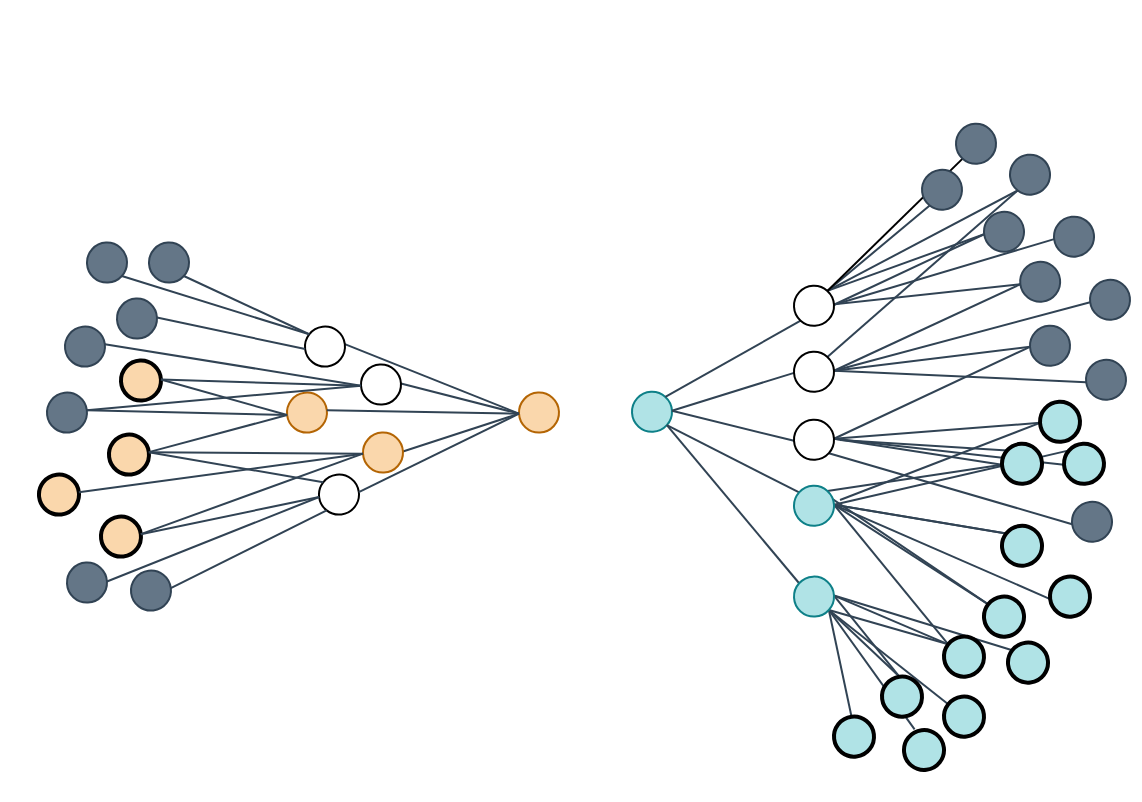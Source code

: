 <mxfile version="13.2.4" type="device"><diagram id="62S0e5glwULPYUZKFEZX" name="Page-1"><mxGraphModel dx="1422" dy="770" grid="1" gridSize="10" guides="1" tooltips="1" connect="1" arrows="1" fold="1" page="1" pageScale="1" pageWidth="827" pageHeight="1169" math="0" shadow="0"><root><mxCell id="0"/><mxCell id="1" parent="0"/><mxCell id="OaKnhqzBwiKhM-M37cn4-85" style="edgeStyle=none;rounded=0;orthogonalLoop=1;jettySize=auto;html=1;exitX=0.5;exitY=1;exitDx=0;exitDy=0;entryX=1;entryY=0;entryDx=0;entryDy=0;endArrow=none;endFill=0;fillColor=#647687;strokeColor=#314354;" parent="1" source="OaKnhqzBwiKhM-M37cn4-16" target="OaKnhqzBwiKhM-M37cn4-53" edge="1"><mxGeometry relative="1" as="geometry"><mxPoint x="552.157" y="357.012" as="sourcePoint"/></mxGeometry></mxCell><mxCell id="OaKnhqzBwiKhM-M37cn4-86" style="edgeStyle=none;rounded=0;orthogonalLoop=1;jettySize=auto;html=1;exitX=1;exitY=1;exitDx=0;exitDy=0;entryX=0.5;entryY=0;entryDx=0;entryDy=0;endArrow=none;endFill=0;fillColor=#647687;strokeColor=#314354;" parent="1" source="OaKnhqzBwiKhM-M37cn4-17" target="OaKnhqzBwiKhM-M37cn4-63" edge="1"><mxGeometry relative="1" as="geometry"><mxPoint x="552.157" y="357.012" as="sourcePoint"/></mxGeometry></mxCell><mxCell id="OaKnhqzBwiKhM-M37cn4-87" style="edgeStyle=none;rounded=0;orthogonalLoop=1;jettySize=auto;html=1;exitX=0.5;exitY=1;exitDx=0;exitDy=0;entryX=1;entryY=0;entryDx=0;entryDy=0;endArrow=none;endFill=0;fillColor=#647687;strokeColor=#314354;" parent="1" source="OaKnhqzBwiKhM-M37cn4-16" target="OaKnhqzBwiKhM-M37cn4-64" edge="1"><mxGeometry relative="1" as="geometry"><mxPoint x="552.157" y="357.012" as="sourcePoint"/></mxGeometry></mxCell><mxCell id="OaKnhqzBwiKhM-M37cn4-88" style="edgeStyle=none;rounded=0;orthogonalLoop=1;jettySize=auto;html=1;exitX=0;exitY=1;exitDx=0;exitDy=0;entryX=1;entryY=0;entryDx=0;entryDy=0;endArrow=none;endFill=0;fillColor=#647687;strokeColor=#314354;" parent="1" source="OaKnhqzBwiKhM-M37cn4-16" target="OaKnhqzBwiKhM-M37cn4-61" edge="1"><mxGeometry relative="1" as="geometry"><mxPoint x="552.157" y="357.012" as="sourcePoint"/><Array as="points"><mxPoint x="529" y="353"/></Array></mxGeometry></mxCell><mxCell id="OaKnhqzBwiKhM-M37cn4-93" style="edgeStyle=none;rounded=0;orthogonalLoop=1;jettySize=auto;html=1;exitX=0.5;exitY=1;exitDx=0;exitDy=0;entryX=0.5;entryY=0;entryDx=0;entryDy=0;endArrow=none;endFill=0;fillColor=#647687;strokeColor=#314354;" parent="1" source="OaKnhqzBwiKhM-M37cn4-15" target="OaKnhqzBwiKhM-M37cn4-57" edge="1"><mxGeometry relative="1" as="geometry"><mxPoint x="571.925" y="404.674" as="sourcePoint"/></mxGeometry></mxCell><mxCell id="OaKnhqzBwiKhM-M37cn4-94" style="edgeStyle=none;rounded=0;orthogonalLoop=1;jettySize=auto;html=1;entryX=0.5;entryY=0;entryDx=0;entryDy=0;endArrow=none;endFill=0;fillColor=#647687;strokeColor=#314354;" parent="1" target="OaKnhqzBwiKhM-M37cn4-56" edge="1"><mxGeometry relative="1" as="geometry"><mxPoint x="540" y="450" as="sourcePoint"/></mxGeometry></mxCell><mxCell id="OaKnhqzBwiKhM-M37cn4-95" style="edgeStyle=none;rounded=0;orthogonalLoop=1;jettySize=auto;html=1;exitX=0.5;exitY=1;exitDx=0;exitDy=0;entryX=1;entryY=0;entryDx=0;entryDy=0;endArrow=none;endFill=0;fillColor=#647687;strokeColor=#314354;" parent="1" source="OaKnhqzBwiKhM-M37cn4-14" target="OaKnhqzBwiKhM-M37cn4-59" edge="1"><mxGeometry relative="1" as="geometry"><mxPoint x="571.925" y="404.674" as="sourcePoint"/></mxGeometry></mxCell><mxCell id="OaKnhqzBwiKhM-M37cn4-96" style="edgeStyle=none;rounded=0;orthogonalLoop=1;jettySize=auto;html=1;entryX=1;entryY=0;entryDx=0;entryDy=0;endArrow=none;endFill=0;fillColor=#647687;strokeColor=#314354;" parent="1" target="OaKnhqzBwiKhM-M37cn4-62" edge="1"><mxGeometry relative="1" as="geometry"><mxPoint x="540" y="420" as="sourcePoint"/></mxGeometry></mxCell><mxCell id="OaKnhqzBwiKhM-M37cn4-5" value="" style="ellipse;whiteSpace=wrap;html=1;aspect=fixed;rotation=-93;fillColor=#b0e3e6;strokeColor=#0e8088;" parent="1" vertex="1"><mxGeometry x="436" y="395.892" width="20" height="20" as="geometry"/></mxCell><mxCell id="OaKnhqzBwiKhM-M37cn4-6" value="" style="endArrow=none;html=1;exitX=1;exitY=0;exitDx=0;exitDy=0;entryX=0;entryY=1;entryDx=0;entryDy=0;fillColor=#647687;strokeColor=#314354;strokeWidth=1;" parent="1" source="OaKnhqzBwiKhM-M37cn4-14" target="OaKnhqzBwiKhM-M37cn4-5" edge="1"><mxGeometry width="50" height="50" relative="1" as="geometry"><mxPoint x="399" y="342.892" as="sourcePoint"/><mxPoint x="329" y="351.892" as="targetPoint"/></mxGeometry></mxCell><mxCell id="OaKnhqzBwiKhM-M37cn4-7" value="" style="endArrow=none;html=1;exitX=0.5;exitY=0;exitDx=0;exitDy=0;entryX=0.5;entryY=1;entryDx=0;entryDy=0;fillColor=#647687;strokeColor=#314354;strokeWidth=1;" parent="1" source="OaKnhqzBwiKhM-M37cn4-15" target="OaKnhqzBwiKhM-M37cn4-5" edge="1"><mxGeometry width="50" height="50" relative="1" as="geometry"><mxPoint x="399" y="342.892" as="sourcePoint"/><mxPoint x="329" y="351.892" as="targetPoint"/></mxGeometry></mxCell><mxCell id="OaKnhqzBwiKhM-M37cn4-11" value="" style="endArrow=none;html=1;exitX=0.5;exitY=0;exitDx=0;exitDy=0;entryX=0.5;entryY=1;entryDx=0;entryDy=0;fillColor=#647687;strokeColor=#314354;strokeWidth=1;" parent="1" source="OaKnhqzBwiKhM-M37cn4-17" target="OaKnhqzBwiKhM-M37cn4-5" edge="1"><mxGeometry width="50" height="50" relative="1" as="geometry"><mxPoint x="399" y="342.892" as="sourcePoint"/><mxPoint x="329" y="351.892" as="targetPoint"/></mxGeometry></mxCell><mxCell id="OaKnhqzBwiKhM-M37cn4-12" value="" style="endArrow=none;html=1;exitX=0;exitY=0;exitDx=0;exitDy=0;entryX=1;entryY=1;entryDx=0;entryDy=0;fillColor=#647687;strokeColor=#314354;strokeWidth=1;" parent="1" source="OaKnhqzBwiKhM-M37cn4-16" target="OaKnhqzBwiKhM-M37cn4-5" edge="1"><mxGeometry width="50" height="50" relative="1" as="geometry"><mxPoint x="399" y="342.892" as="sourcePoint"/><mxPoint x="329" y="351.892" as="targetPoint"/></mxGeometry></mxCell><mxCell id="OaKnhqzBwiKhM-M37cn4-100" style="edgeStyle=none;rounded=0;orthogonalLoop=1;jettySize=auto;html=1;exitX=1;exitY=1;exitDx=0;exitDy=0;entryX=0.5;entryY=0;entryDx=0;entryDy=0;endArrow=none;endFill=0;fillColor=#647687;strokeColor=#314354;" parent="1" source="OaKnhqzBwiKhM-M37cn4-14" target="OaKnhqzBwiKhM-M37cn4-62" edge="1"><mxGeometry relative="1" as="geometry"><mxPoint x="560.88" y="445.049" as="sourcePoint"/></mxGeometry></mxCell><mxCell id="OaKnhqzBwiKhM-M37cn4-101" style="edgeStyle=none;rounded=0;orthogonalLoop=1;jettySize=auto;html=1;exitX=0;exitY=1;exitDx=0;exitDy=0;entryX=1;entryY=0;entryDx=0;entryDy=0;endArrow=none;endFill=0;fillColor=#647687;strokeColor=#314354;" parent="1" source="OaKnhqzBwiKhM-M37cn4-15" target="OaKnhqzBwiKhM-M37cn4-66" edge="1"><mxGeometry relative="1" as="geometry"><mxPoint x="560.88" y="445.049" as="sourcePoint"/></mxGeometry></mxCell><mxCell id="OaKnhqzBwiKhM-M37cn4-102" style="edgeStyle=none;rounded=0;orthogonalLoop=1;jettySize=auto;html=1;exitX=0.5;exitY=1;exitDx=0;exitDy=0;entryX=1;entryY=0.5;entryDx=0;entryDy=0;endArrow=none;endFill=0;fillColor=#647687;strokeColor=#314354;" parent="1" source="OaKnhqzBwiKhM-M37cn4-14" target="OaKnhqzBwiKhM-M37cn4-65" edge="1"><mxGeometry relative="1" as="geometry"><mxPoint x="560.88" y="445.049" as="sourcePoint"/></mxGeometry></mxCell><mxCell id="OaKnhqzBwiKhM-M37cn4-103" style="edgeStyle=none;rounded=0;orthogonalLoop=1;jettySize=auto;html=1;exitX=1;exitY=0.5;exitDx=0;exitDy=0;entryX=1;entryY=0.5;entryDx=0;entryDy=0;endArrow=none;endFill=0;fillColor=#647687;strokeColor=#314354;" parent="1" source="OaKnhqzBwiKhM-M37cn4-14" target="OaKnhqzBwiKhM-M37cn4-68" edge="1"><mxGeometry relative="1" as="geometry"><mxPoint x="560.88" y="445.049" as="sourcePoint"/></mxGeometry></mxCell><mxCell id="OaKnhqzBwiKhM-M37cn4-104" style="edgeStyle=none;rounded=0;orthogonalLoop=1;jettySize=auto;html=1;exitX=0.5;exitY=1;exitDx=0;exitDy=0;entryX=1;entryY=0.5;entryDx=0;entryDy=0;endArrow=none;endFill=0;fillColor=#647687;strokeColor=#314354;" parent="1" source="OaKnhqzBwiKhM-M37cn4-14" target="OaKnhqzBwiKhM-M37cn4-65" edge="1"><mxGeometry relative="1" as="geometry"/></mxCell><mxCell id="OaKnhqzBwiKhM-M37cn4-105" style="edgeStyle=none;rounded=0;orthogonalLoop=1;jettySize=auto;html=1;exitX=0.5;exitY=1;exitDx=0;exitDy=0;entryX=1;entryY=0;entryDx=0;entryDy=0;endArrow=none;endFill=0;fillColor=#647687;strokeColor=#314354;" parent="1" source="OaKnhqzBwiKhM-M37cn4-14" target="OaKnhqzBwiKhM-M37cn4-67" edge="1"><mxGeometry relative="1" as="geometry"/></mxCell><mxCell id="OaKnhqzBwiKhM-M37cn4-106" style="edgeStyle=none;rounded=0;orthogonalLoop=1;jettySize=auto;html=1;exitX=0.5;exitY=1;exitDx=0;exitDy=0;entryX=1;entryY=0.5;entryDx=0;entryDy=0;endArrow=none;endFill=0;fillColor=#647687;strokeColor=#314354;" parent="1" source="OaKnhqzBwiKhM-M37cn4-14" target="OaKnhqzBwiKhM-M37cn4-68" edge="1"><mxGeometry relative="1" as="geometry"/></mxCell><mxCell id="OaKnhqzBwiKhM-M37cn4-107" style="edgeStyle=none;rounded=0;orthogonalLoop=1;jettySize=auto;html=1;exitX=0.5;exitY=1;exitDx=0;exitDy=0;entryX=1;entryY=0.5;entryDx=0;entryDy=0;endArrow=none;endFill=0;fillColor=#647687;strokeColor=#314354;" parent="1" source="OaKnhqzBwiKhM-M37cn4-14" target="OaKnhqzBwiKhM-M37cn4-70" edge="1"><mxGeometry relative="1" as="geometry"/></mxCell><mxCell id="OaKnhqzBwiKhM-M37cn4-14" value="" style="ellipse;whiteSpace=wrap;html=1;aspect=fixed;rotation=-93;fillColor=#b0e3e6;strokeColor=#0e8088;" parent="1" vertex="1"><mxGeometry x="517" y="442.892" width="20" height="20" as="geometry"/></mxCell><mxCell id="OaKnhqzBwiKhM-M37cn4-97" style="edgeStyle=none;rounded=0;orthogonalLoop=1;jettySize=auto;html=1;exitX=0.5;exitY=1;exitDx=0;exitDy=0;entryX=0.5;entryY=0;entryDx=0;entryDy=0;endArrow=none;endFill=0;fillColor=#647687;strokeColor=#314354;" parent="1" source="OaKnhqzBwiKhM-M37cn4-15" target="OaKnhqzBwiKhM-M37cn4-62" edge="1"><mxGeometry relative="1" as="geometry"/></mxCell><mxCell id="OaKnhqzBwiKhM-M37cn4-98" style="edgeStyle=none;rounded=0;orthogonalLoop=1;jettySize=auto;html=1;exitX=0.5;exitY=1;exitDx=0;exitDy=0;entryX=0.5;entryY=0;entryDx=0;entryDy=0;endArrow=none;endFill=0;fillColor=#647687;strokeColor=#314354;" parent="1" source="OaKnhqzBwiKhM-M37cn4-15" target="OaKnhqzBwiKhM-M37cn4-56" edge="1"><mxGeometry relative="1" as="geometry"/></mxCell><mxCell id="OaKnhqzBwiKhM-M37cn4-99" style="edgeStyle=none;rounded=0;orthogonalLoop=1;jettySize=auto;html=1;exitX=0.5;exitY=1;exitDx=0;exitDy=0;entryX=0.5;entryY=0;entryDx=0;entryDy=0;endArrow=none;endFill=0;fillColor=#647687;strokeColor=#314354;" parent="1" source="OaKnhqzBwiKhM-M37cn4-15" target="OaKnhqzBwiKhM-M37cn4-59" edge="1"><mxGeometry relative="1" as="geometry"/></mxCell><mxCell id="OaKnhqzBwiKhM-M37cn4-15" value="" style="ellipse;whiteSpace=wrap;html=1;aspect=fixed;rotation=-93;" parent="1" vertex="1"><mxGeometry x="517" y="409.892" width="20" height="20" as="geometry"/></mxCell><mxCell id="OaKnhqzBwiKhM-M37cn4-82" style="edgeStyle=none;rounded=0;orthogonalLoop=1;jettySize=auto;html=1;exitX=1;exitY=1;exitDx=0;exitDy=0;entryX=0.5;entryY=0;entryDx=0;entryDy=0;endArrow=none;endFill=0;fillColor=#647687;strokeColor=#314354;" parent="1" source="OaKnhqzBwiKhM-M37cn4-16" target="OaKnhqzBwiKhM-M37cn4-60" edge="1"><mxGeometry relative="1" as="geometry"/></mxCell><mxCell id="OaKnhqzBwiKhM-M37cn4-83" style="edgeStyle=none;rounded=0;orthogonalLoop=1;jettySize=auto;html=1;exitX=1;exitY=1;exitDx=0;exitDy=0;entryX=0.5;entryY=0;entryDx=0;entryDy=0;endArrow=none;endFill=0;fillColor=#647687;strokeColor=#314354;" parent="1" source="OaKnhqzBwiKhM-M37cn4-16" target="OaKnhqzBwiKhM-M37cn4-63" edge="1"><mxGeometry relative="1" as="geometry"/></mxCell><mxCell id="OaKnhqzBwiKhM-M37cn4-84" style="edgeStyle=none;rounded=0;orthogonalLoop=1;jettySize=auto;html=1;exitX=1;exitY=1;exitDx=0;exitDy=0;entryX=1;entryY=0;entryDx=0;entryDy=0;endArrow=none;endFill=0;fillColor=#647687;strokeColor=#314354;" parent="1" source="OaKnhqzBwiKhM-M37cn4-16" target="OaKnhqzBwiKhM-M37cn4-53" edge="1"><mxGeometry relative="1" as="geometry"/></mxCell><mxCell id="OaKnhqzBwiKhM-M37cn4-116" style="edgeStyle=none;rounded=0;orthogonalLoop=1;jettySize=auto;html=1;exitX=1;exitY=1;exitDx=0;exitDy=0;entryX=0;entryY=0;entryDx=0;entryDy=0;endArrow=none;endFill=0;" parent="1" source="OaKnhqzBwiKhM-M37cn4-16" target="OaKnhqzBwiKhM-M37cn4-58" edge="1"><mxGeometry relative="1" as="geometry"/></mxCell><mxCell id="OaKnhqzBwiKhM-M37cn4-16" value="" style="ellipse;whiteSpace=wrap;html=1;aspect=fixed;rotation=-93;" parent="1" vertex="1"><mxGeometry x="517" y="342.892" width="20" height="20" as="geometry"/></mxCell><mxCell id="OaKnhqzBwiKhM-M37cn4-89" style="edgeStyle=none;rounded=0;orthogonalLoop=1;jettySize=auto;html=1;exitX=0.5;exitY=1;exitDx=0;exitDy=0;entryX=1;entryY=0;entryDx=0;entryDy=0;endArrow=none;endFill=0;fillColor=#647687;strokeColor=#314354;" parent="1" source="OaKnhqzBwiKhM-M37cn4-17" target="OaKnhqzBwiKhM-M37cn4-61" edge="1"><mxGeometry relative="1" as="geometry"/></mxCell><mxCell id="OaKnhqzBwiKhM-M37cn4-90" style="edgeStyle=none;rounded=0;orthogonalLoop=1;jettySize=auto;html=1;exitX=0.5;exitY=1;exitDx=0;exitDy=0;entryX=1;entryY=0;entryDx=0;entryDy=0;endArrow=none;endFill=0;fillColor=#647687;strokeColor=#314354;" parent="1" source="OaKnhqzBwiKhM-M37cn4-17" target="OaKnhqzBwiKhM-M37cn4-54" edge="1"><mxGeometry relative="1" as="geometry"/></mxCell><mxCell id="OaKnhqzBwiKhM-M37cn4-91" style="edgeStyle=none;rounded=0;orthogonalLoop=1;jettySize=auto;html=1;exitX=0.5;exitY=1;exitDx=0;exitDy=0;entryX=0.5;entryY=0;entryDx=0;entryDy=0;endArrow=none;endFill=0;fillColor=#647687;strokeColor=#314354;" parent="1" source="OaKnhqzBwiKhM-M37cn4-17" target="OaKnhqzBwiKhM-M37cn4-57" edge="1"><mxGeometry relative="1" as="geometry"/></mxCell><mxCell id="OaKnhqzBwiKhM-M37cn4-92" style="edgeStyle=none;rounded=0;orthogonalLoop=1;jettySize=auto;html=1;exitX=0.5;exitY=1;exitDx=0;exitDy=0;entryX=1;entryY=0;entryDx=0;entryDy=0;endArrow=none;endFill=0;fillColor=#647687;strokeColor=#314354;" parent="1" source="OaKnhqzBwiKhM-M37cn4-17" target="OaKnhqzBwiKhM-M37cn4-55" edge="1"><mxGeometry relative="1" as="geometry"/></mxCell><mxCell id="OaKnhqzBwiKhM-M37cn4-17" value="" style="ellipse;whiteSpace=wrap;html=1;aspect=fixed;rotation=-93;" parent="1" vertex="1"><mxGeometry x="517" y="375.892" width="20" height="20" as="geometry"/></mxCell><mxCell id="OaKnhqzBwiKhM-M37cn4-108" style="edgeStyle=none;rounded=0;orthogonalLoop=1;jettySize=auto;html=1;exitX=0.5;exitY=1;exitDx=0;exitDy=0;entryX=1;entryY=0.5;entryDx=0;entryDy=0;endArrow=none;endFill=0;fillColor=#647687;strokeColor=#314354;" parent="1" source="OaKnhqzBwiKhM-M37cn4-24" target="OaKnhqzBwiKhM-M37cn4-69" edge="1"><mxGeometry relative="1" as="geometry"><mxPoint x="549.431" y="487.584" as="sourcePoint"/></mxGeometry></mxCell><mxCell id="OaKnhqzBwiKhM-M37cn4-109" style="edgeStyle=none;rounded=0;orthogonalLoop=1;jettySize=auto;html=1;exitX=0.5;exitY=1;exitDx=0;exitDy=0;entryX=1;entryY=0.5;entryDx=0;entryDy=0;endArrow=none;endFill=0;fillColor=#647687;strokeColor=#314354;" parent="1" source="OaKnhqzBwiKhM-M37cn4-24" target="OaKnhqzBwiKhM-M37cn4-70" edge="1"><mxGeometry relative="1" as="geometry"><mxPoint x="549.431" y="487.584" as="sourcePoint"/></mxGeometry></mxCell><mxCell id="OaKnhqzBwiKhM-M37cn4-110" style="edgeStyle=none;rounded=0;orthogonalLoop=1;jettySize=auto;html=1;exitX=0.5;exitY=1;exitDx=0;exitDy=0;entryX=1;entryY=1;entryDx=0;entryDy=0;endArrow=none;endFill=0;fillColor=#647687;strokeColor=#314354;" parent="1" source="OaKnhqzBwiKhM-M37cn4-24" target="OaKnhqzBwiKhM-M37cn4-71" edge="1"><mxGeometry relative="1" as="geometry"><mxPoint x="549.431" y="487.584" as="sourcePoint"/></mxGeometry></mxCell><mxCell id="OaKnhqzBwiKhM-M37cn4-111" style="edgeStyle=none;rounded=0;orthogonalLoop=1;jettySize=auto;html=1;exitX=0;exitY=1;exitDx=0;exitDy=0;entryX=1;entryY=0.5;entryDx=0;entryDy=0;endArrow=none;endFill=0;fillColor=#647687;strokeColor=#314354;" parent="1" source="OaKnhqzBwiKhM-M37cn4-24" target="OaKnhqzBwiKhM-M37cn4-72" edge="1"><mxGeometry relative="1" as="geometry"><mxPoint x="549.431" y="487.584" as="sourcePoint"/></mxGeometry></mxCell><mxCell id="OaKnhqzBwiKhM-M37cn4-23" value="" style="endArrow=none;html=1;exitX=1;exitY=0;exitDx=0;exitDy=0;entryX=0;entryY=1;entryDx=0;entryDy=0;fillColor=#647687;strokeColor=#314354;strokeWidth=1;" parent="1" source="OaKnhqzBwiKhM-M37cn4-24" target="OaKnhqzBwiKhM-M37cn4-5" edge="1"><mxGeometry width="50" height="50" relative="1" as="geometry"><mxPoint x="401" y="488.312" as="sourcePoint"/><mxPoint x="425.431" y="420.004" as="targetPoint"/></mxGeometry></mxCell><mxCell id="OaKnhqzBwiKhM-M37cn4-112" style="edgeStyle=none;rounded=0;orthogonalLoop=1;jettySize=auto;html=1;exitX=0;exitY=1;exitDx=0;exitDy=0;entryX=1;entryY=1;entryDx=0;entryDy=0;endArrow=none;endFill=0;fillColor=#647687;strokeColor=#314354;" parent="1" source="OaKnhqzBwiKhM-M37cn4-24" target="OaKnhqzBwiKhM-M37cn4-71" edge="1"><mxGeometry relative="1" as="geometry"/></mxCell><mxCell id="OaKnhqzBwiKhM-M37cn4-113" style="edgeStyle=none;rounded=0;orthogonalLoop=1;jettySize=auto;html=1;exitX=0;exitY=1;exitDx=0;exitDy=0;entryX=1.002;entryY=0.76;entryDx=0;entryDy=0;entryPerimeter=0;endArrow=none;endFill=0;fillColor=#647687;strokeColor=#314354;" parent="1" source="OaKnhqzBwiKhM-M37cn4-24" target="OaKnhqzBwiKhM-M37cn4-75" edge="1"><mxGeometry relative="1" as="geometry"/></mxCell><mxCell id="OaKnhqzBwiKhM-M37cn4-114" style="edgeStyle=none;rounded=0;orthogonalLoop=1;jettySize=auto;html=1;exitX=0;exitY=1;exitDx=0;exitDy=0;entryX=1;entryY=1;entryDx=0;entryDy=0;endArrow=none;endFill=0;fillColor=#647687;strokeColor=#314354;" parent="1" source="OaKnhqzBwiKhM-M37cn4-24" target="OaKnhqzBwiKhM-M37cn4-76" edge="1"><mxGeometry relative="1" as="geometry"/></mxCell><mxCell id="OaKnhqzBwiKhM-M37cn4-115" style="edgeStyle=none;rounded=0;orthogonalLoop=1;jettySize=auto;html=1;exitX=0;exitY=1;exitDx=0;exitDy=0;entryX=1;entryY=0.5;entryDx=0;entryDy=0;endArrow=none;endFill=0;fillColor=#647687;strokeColor=#314354;" parent="1" source="OaKnhqzBwiKhM-M37cn4-24" target="OaKnhqzBwiKhM-M37cn4-70" edge="1"><mxGeometry relative="1" as="geometry"/></mxCell><mxCell id="OaKnhqzBwiKhM-M37cn4-24" value="" style="ellipse;whiteSpace=wrap;html=1;aspect=fixed;rotation=-93;fillColor=#b0e3e6;strokeColor=#0e8088;" parent="1" vertex="1"><mxGeometry x="517" y="488.312" width="20" height="20" as="geometry"/></mxCell><mxCell id="OaKnhqzBwiKhM-M37cn4-53" value="" style="ellipse;whiteSpace=wrap;html=1;aspect=fixed;fillColor=#647687;rotation=-142;strokeColor=#314354;fontColor=#ffffff;" parent="1" vertex="1"><mxGeometry x="612" y="305.892" width="20" height="20" as="geometry"/></mxCell><mxCell id="OaKnhqzBwiKhM-M37cn4-54" value="" style="ellipse;whiteSpace=wrap;html=1;aspect=fixed;fillColor=#647687;rotation=-142;strokeColor=#314354;fontColor=#ffffff;" parent="1" vertex="1"><mxGeometry x="665" y="339.892" width="20" height="20" as="geometry"/></mxCell><mxCell id="OaKnhqzBwiKhM-M37cn4-55" value="" style="ellipse;whiteSpace=wrap;html=1;aspect=fixed;fillColor=#647687;rotation=-142;strokeColor=#314354;fontColor=#ffffff;" parent="1" vertex="1"><mxGeometry x="663" y="379.892" width="20" height="20" as="geometry"/></mxCell><mxCell id="OaKnhqzBwiKhM-M37cn4-56" value="" style="ellipse;whiteSpace=wrap;html=1;aspect=fixed;rotation=-93;fillColor=#b0e3e6;strokeColor=#000000;strokeWidth=2;" parent="1" vertex="1"><mxGeometry x="640" y="400.892" width="20" height="20" as="geometry"/></mxCell><mxCell id="OaKnhqzBwiKhM-M37cn4-57" value="" style="ellipse;whiteSpace=wrap;html=1;aspect=fixed;rotation=-93;fillColor=#647687;strokeColor=#314354;fontColor=#ffffff;" parent="1" vertex="1"><mxGeometry x="635" y="362.892" width="20" height="20" as="geometry"/></mxCell><mxCell id="OaKnhqzBwiKhM-M37cn4-58" value="" style="ellipse;whiteSpace=wrap;html=1;aspect=fixed;rotation=-93;fillColor=#647687;strokeColor=#314354;fontColor=#ffffff;" parent="1" vertex="1"><mxGeometry x="598" y="261.892" width="20" height="20" as="geometry"/></mxCell><mxCell id="OaKnhqzBwiKhM-M37cn4-59" value="" style="ellipse;whiteSpace=wrap;html=1;aspect=fixed;rotation=-93;fillColor=#b0e3e6;strokeColor=#000000;strokeWidth=2;" parent="1" vertex="1"><mxGeometry x="652" y="421.892" width="20" height="20" as="geometry"/></mxCell><mxCell id="OaKnhqzBwiKhM-M37cn4-60" value="" style="ellipse;whiteSpace=wrap;html=1;aspect=fixed;fillColor=#647687;rotation=-142;strokeColor=#314354;fontColor=#ffffff;" parent="1" vertex="1"><mxGeometry x="581" y="284.892" width="20" height="20" as="geometry"/></mxCell><mxCell id="OaKnhqzBwiKhM-M37cn4-61" value="" style="ellipse;whiteSpace=wrap;html=1;aspect=fixed;fillColor=#647687;rotation=-142;strokeColor=#314354;fontColor=#ffffff;" parent="1" vertex="1"><mxGeometry x="630.08" y="330.892" width="20" height="20" as="geometry"/></mxCell><mxCell id="OaKnhqzBwiKhM-M37cn4-62" value="" style="ellipse;whiteSpace=wrap;html=1;aspect=fixed;rotation=-93;fillColor=#b0e3e6;strokeColor=#000000;strokeWidth=2;" parent="1" vertex="1"><mxGeometry x="621" y="421.892" width="20" height="20" as="geometry"/></mxCell><mxCell id="OaKnhqzBwiKhM-M37cn4-63" value="" style="ellipse;whiteSpace=wrap;html=1;aspect=fixed;fillColor=#647687;rotation=-142;strokeColor=#314354;fontColor=#ffffff;" parent="1" vertex="1"><mxGeometry x="625" y="277.332" width="20" height="20" as="geometry"/></mxCell><mxCell id="OaKnhqzBwiKhM-M37cn4-64" value="" style="ellipse;whiteSpace=wrap;html=1;aspect=fixed;fillColor=#647687;rotation=-142;strokeColor=#314354;fontColor=#ffffff;" parent="1" vertex="1"><mxGeometry x="647" y="308.332" width="20" height="20" as="geometry"/></mxCell><mxCell id="OaKnhqzBwiKhM-M37cn4-65" value="" style="ellipse;whiteSpace=wrap;html=1;aspect=fixed;fillColor=#b0e3e6;rotation=-142;strokeColor=#000000;strokeWidth=2;" parent="1" vertex="1"><mxGeometry x="621" y="462.892" width="20" height="20" as="geometry"/></mxCell><mxCell id="OaKnhqzBwiKhM-M37cn4-66" value="" style="ellipse;whiteSpace=wrap;html=1;aspect=fixed;fillColor=#647687;rotation=-142;strokeColor=#314354;fontColor=#ffffff;" parent="1" vertex="1"><mxGeometry x="656" y="450.892" width="20" height="20" as="geometry"/></mxCell><mxCell id="OaKnhqzBwiKhM-M37cn4-67" value="" style="ellipse;whiteSpace=wrap;html=1;aspect=fixed;fillColor=#b0e3e6;rotation=-142;strokeColor=#000000;strokeWidth=2;" parent="1" vertex="1"><mxGeometry x="645" y="488.312" width="20" height="20" as="geometry"/></mxCell><mxCell id="OaKnhqzBwiKhM-M37cn4-68" value="" style="ellipse;whiteSpace=wrap;html=1;aspect=fixed;fillColor=#b0e3e6;rotation=-142;strokeColor=#000000;strokeWidth=2;" parent="1" vertex="1"><mxGeometry x="612" y="498.312" width="20" height="20" as="geometry"/></mxCell><mxCell id="OaKnhqzBwiKhM-M37cn4-69" value="" style="ellipse;whiteSpace=wrap;html=1;aspect=fixed;fillColor=#b0e3e6;rotation=-142;strokeColor=#000000;strokeWidth=2;" parent="1" vertex="1"><mxGeometry x="624" y="521.312" width="20" height="20" as="geometry"/></mxCell><mxCell id="OaKnhqzBwiKhM-M37cn4-70" value="" style="ellipse;whiteSpace=wrap;html=1;aspect=fixed;fillColor=#b0e3e6;rotation=-142;strokeColor=#000000;strokeWidth=2;" parent="1" vertex="1"><mxGeometry x="592" y="518.312" width="20" height="20" as="geometry"/></mxCell><mxCell id="OaKnhqzBwiKhM-M37cn4-71" value="" style="ellipse;whiteSpace=wrap;html=1;aspect=fixed;fillColor=#b0e3e6;rotation=-142;strokeColor=#000000;strokeWidth=2;" parent="1" vertex="1"><mxGeometry x="561" y="538.312" width="20" height="20" as="geometry"/></mxCell><mxCell id="OaKnhqzBwiKhM-M37cn4-72" value="" style="ellipse;whiteSpace=wrap;html=1;aspect=fixed;fillColor=#b0e3e6;rotation=-142;strokeColor=#000000;strokeWidth=2;" parent="1" vertex="1"><mxGeometry x="592" y="548.312" width="20" height="20" as="geometry"/></mxCell><mxCell id="OaKnhqzBwiKhM-M37cn4-75" value="" style="ellipse;whiteSpace=wrap;html=1;aspect=fixed;fillColor=#b0e3e6;rotation=-142;strokeColor=#000000;strokeWidth=2;" parent="1" vertex="1"><mxGeometry x="572" y="565.002" width="20" height="20" as="geometry"/></mxCell><mxCell id="OaKnhqzBwiKhM-M37cn4-76" value="" style="ellipse;whiteSpace=wrap;html=1;aspect=fixed;fillColor=#b0e3e6;rotation=-142;strokeColor=#000000;strokeWidth=2;" parent="1" vertex="1"><mxGeometry x="537" y="558.312" width="20" height="20" as="geometry"/></mxCell><mxCell id="DbdQKrvygFjP-wFM51Z9-6" value="" style="ellipse;whiteSpace=wrap;html=1;aspect=fixed;rotation=-322;" parent="1" vertex="1"><mxGeometry x="279.49" y="437.296" width="20" height="20" as="geometry"/></mxCell><mxCell id="DbdQKrvygFjP-wFM51Z9-7" value="" style="ellipse;whiteSpace=wrap;html=1;aspect=fixed;rotation=-322;fillColor=#fad7ac;strokeColor=#b46504;" parent="1" vertex="1"><mxGeometry x="263.49" y="396.296" width="20" height="20" as="geometry"/></mxCell><mxCell id="DbdQKrvygFjP-wFM51Z9-11" value="" style="ellipse;whiteSpace=wrap;html=1;aspect=fixed;rotation=-273;fillColor=#fad7ac;strokeColor=#b46504;" parent="1" vertex="1"><mxGeometry x="379.49" y="396.296" width="20" height="20" as="geometry"/></mxCell><mxCell id="DbdQKrvygFjP-wFM51Z9-27" value="" style="endArrow=none;html=1;exitX=0.5;exitY=0;exitDx=0;exitDy=0;entryX=0.5;entryY=1;entryDx=0;entryDy=0;fillColor=#647687;strokeColor=#314354;strokeWidth=1;" parent="1" source="DbdQKrvygFjP-wFM51Z9-2" target="DbdQKrvygFjP-wFM51Z9-11" edge="1"><mxGeometry width="50" height="50" relative="1" as="geometry"><mxPoint x="436.49" y="469.296" as="sourcePoint"/><mxPoint x="506.49" y="460.296" as="targetPoint"/></mxGeometry></mxCell><mxCell id="DbdQKrvygFjP-wFM51Z9-28" value="" style="endArrow=none;html=1;exitX=1;exitY=0;exitDx=0;exitDy=0;entryX=0.5;entryY=1;entryDx=0;entryDy=0;fillColor=#647687;strokeColor=#314354;strokeWidth=1;" parent="1" source="DbdQKrvygFjP-wFM51Z9-8" target="DbdQKrvygFjP-wFM51Z9-11" edge="1"><mxGeometry width="50" height="50" relative="1" as="geometry"><mxPoint x="436.49" y="469.296" as="sourcePoint"/><mxPoint x="506.49" y="460.296" as="targetPoint"/></mxGeometry></mxCell><mxCell id="DbdQKrvygFjP-wFM51Z9-31" value="" style="endArrow=none;html=1;exitX=1;exitY=0;exitDx=0;exitDy=0;entryX=0.5;entryY=1;entryDx=0;entryDy=0;fillColor=#647687;strokeColor=#314354;strokeWidth=1;" parent="1" source="DbdQKrvygFjP-wFM51Z9-6" target="DbdQKrvygFjP-wFM51Z9-11" edge="1"><mxGeometry width="50" height="50" relative="1" as="geometry"><mxPoint x="436.49" y="469.296" as="sourcePoint"/><mxPoint x="506.49" y="460.296" as="targetPoint"/></mxGeometry></mxCell><mxCell id="DbdQKrvygFjP-wFM51Z9-29" value="" style="endArrow=none;html=1;exitX=1;exitY=0;exitDx=0;exitDy=0;entryX=0.5;entryY=1;entryDx=0;entryDy=0;fillColor=#647687;strokeColor=#314354;strokeWidth=1;" parent="1" source="DbdQKrvygFjP-wFM51Z9-7" target="DbdQKrvygFjP-wFM51Z9-11" edge="1"><mxGeometry width="50" height="50" relative="1" as="geometry"><mxPoint x="436.49" y="469.296" as="sourcePoint"/><mxPoint x="506.49" y="460.296" as="targetPoint"/></mxGeometry></mxCell><mxCell id="DbdQKrvygFjP-wFM51Z9-30" value="" style="endArrow=none;html=1;exitX=0.5;exitY=0;exitDx=0;exitDy=0;entryX=0.5;entryY=1;entryDx=0;entryDy=0;fillColor=#647687;strokeColor=#314354;strokeWidth=1;" parent="1" source="DbdQKrvygFjP-wFM51Z9-3" target="DbdQKrvygFjP-wFM51Z9-11" edge="1"><mxGeometry width="50" height="50" relative="1" as="geometry"><mxPoint x="436.49" y="469.296" as="sourcePoint"/><mxPoint x="506.49" y="460.296" as="targetPoint"/></mxGeometry></mxCell><mxCell id="DbdQKrvygFjP-wFM51Z9-8" value="" style="ellipse;whiteSpace=wrap;html=1;aspect=fixed;rotation=-322;" parent="1" vertex="1"><mxGeometry x="272.49" y="363.296" width="20" height="20" as="geometry"/></mxCell><mxCell id="DbdQKrvygFjP-wFM51Z9-2" value="" style="ellipse;whiteSpace=wrap;html=1;aspect=fixed;rotation=-273;" parent="1" vertex="1"><mxGeometry x="300.49" y="382.296" width="20" height="20" as="geometry"/></mxCell><mxCell id="DbdQKrvygFjP-wFM51Z9-3" value="" style="ellipse;whiteSpace=wrap;html=1;aspect=fixed;rotation=-273;fillColor=#fad7ac;strokeColor=#b46504;" parent="1" vertex="1"><mxGeometry x="301.49" y="416.296" width="20" height="20" as="geometry"/></mxCell><mxCell id="OaKnhqzBwiKhM-M37cn4-25" value="" style="ellipse;whiteSpace=wrap;html=1;aspect=fixed;fillColor=#647687;rotation=-322;strokeColor=#314354;fontColor=#ffffff;" parent="1" vertex="1"><mxGeometry x="185.49" y="485.296" width="20" height="20" as="geometry"/></mxCell><mxCell id="OaKnhqzBwiKhM-M37cn4-26" value="" style="endArrow=none;html=1;exitX=1;exitY=0;exitDx=0;exitDy=0;entryX=0.5;entryY=1;entryDx=0;entryDy=0;fillColor=#647687;strokeColor=#314354;" parent="1" source="OaKnhqzBwiKhM-M37cn4-25" target="DbdQKrvygFjP-wFM51Z9-6" edge="1"><mxGeometry width="50" height="50" relative="1" as="geometry"><mxPoint x="312.49" y="507.296" as="sourcePoint"/><mxPoint x="279.49" y="511.296" as="targetPoint"/></mxGeometry></mxCell><mxCell id="OaKnhqzBwiKhM-M37cn4-27" value="" style="ellipse;whiteSpace=wrap;html=1;aspect=fixed;fillColor=#fad7ac;rotation=-322;strokeColor=#000000;strokeWidth=2;" parent="1" vertex="1"><mxGeometry x="139.49" y="437.296" width="20" height="20" as="geometry"/></mxCell><mxCell id="OaKnhqzBwiKhM-M37cn4-42" style="edgeStyle=none;rounded=0;orthogonalLoop=1;jettySize=auto;html=1;exitX=0.5;exitY=1;exitDx=0;exitDy=0;entryX=1;entryY=0;entryDx=0;entryDy=0;endArrow=none;endFill=0;fillColor=#647687;strokeColor=#314354;" parent="1" source="DbdQKrvygFjP-wFM51Z9-3" target="OaKnhqzBwiKhM-M37cn4-27" edge="1"><mxGeometry relative="1" as="geometry"/></mxCell><mxCell id="OaKnhqzBwiKhM-M37cn4-28" value="" style="ellipse;whiteSpace=wrap;html=1;aspect=fixed;fillColor=#647687;rotation=-322;strokeColor=#314354;fontColor=#ffffff;" parent="1" vertex="1"><mxGeometry x="143.49" y="396.296" width="20" height="20" as="geometry"/></mxCell><mxCell id="OaKnhqzBwiKhM-M37cn4-41" style="edgeStyle=none;rounded=0;orthogonalLoop=1;jettySize=auto;html=1;exitX=0;exitY=1;exitDx=0;exitDy=0;endArrow=none;endFill=0;entryX=1;entryY=0;entryDx=0;entryDy=0;fillColor=#647687;strokeColor=#314354;" parent="1" source="DbdQKrvygFjP-wFM51Z9-7" target="OaKnhqzBwiKhM-M37cn4-28" edge="1"><mxGeometry relative="1" as="geometry"><mxPoint x="175.49" y="407.296" as="targetPoint"/></mxGeometry></mxCell><mxCell id="OaKnhqzBwiKhM-M37cn4-48" style="edgeStyle=none;rounded=0;orthogonalLoop=1;jettySize=auto;html=1;exitX=0.5;exitY=1;exitDx=0;exitDy=0;entryX=1;entryY=0;entryDx=0;entryDy=0;endArrow=none;endFill=0;fillColor=#647687;strokeColor=#314354;" parent="1" source="DbdQKrvygFjP-wFM51Z9-2" target="OaKnhqzBwiKhM-M37cn4-28" edge="1"><mxGeometry relative="1" as="geometry"/></mxCell><mxCell id="OaKnhqzBwiKhM-M37cn4-29" value="" style="ellipse;whiteSpace=wrap;html=1;aspect=fixed;fillColor=#647687;rotation=-322;strokeColor=#314354;fontColor=#ffffff;" parent="1" vertex="1"><mxGeometry x="152.49" y="363.296" width="20" height="20" as="geometry"/></mxCell><mxCell id="OaKnhqzBwiKhM-M37cn4-47" style="edgeStyle=none;rounded=0;orthogonalLoop=1;jettySize=auto;html=1;exitX=0.5;exitY=1;exitDx=0;exitDy=0;entryX=1;entryY=0;entryDx=0;entryDy=0;endArrow=none;endFill=0;fillColor=#647687;strokeColor=#314354;" parent="1" source="DbdQKrvygFjP-wFM51Z9-2" target="OaKnhqzBwiKhM-M37cn4-29" edge="1"><mxGeometry relative="1" as="geometry"/></mxCell><mxCell id="OaKnhqzBwiKhM-M37cn4-30" value="" style="ellipse;whiteSpace=wrap;html=1;aspect=fixed;rotation=-273;fillColor=#647687;strokeColor=#314354;fontColor=#ffffff;" parent="1" vertex="1"><mxGeometry x="178.49" y="349.296" width="20" height="20" as="geometry"/></mxCell><mxCell id="OaKnhqzBwiKhM-M37cn4-51" style="edgeStyle=none;rounded=0;orthogonalLoop=1;jettySize=auto;html=1;exitX=0;exitY=1;exitDx=0;exitDy=0;entryX=0.5;entryY=0;entryDx=0;entryDy=0;endArrow=none;endFill=0;fillColor=#647687;strokeColor=#314354;" parent="1" source="DbdQKrvygFjP-wFM51Z9-8" target="OaKnhqzBwiKhM-M37cn4-30" edge="1"><mxGeometry relative="1" as="geometry"/></mxCell><mxCell id="OaKnhqzBwiKhM-M37cn4-31" value="" style="ellipse;whiteSpace=wrap;html=1;aspect=fixed;rotation=-273;fillColor=#fad7ac;strokeColor=#000000;strokeWidth=2;" parent="1" vertex="1"><mxGeometry x="180.49" y="380.296" width="20" height="20" as="geometry"/></mxCell><mxCell id="OaKnhqzBwiKhM-M37cn4-45" style="edgeStyle=none;rounded=0;orthogonalLoop=1;jettySize=auto;html=1;exitX=0;exitY=1;exitDx=0;exitDy=0;entryX=0.5;entryY=0;entryDx=0;entryDy=0;endArrow=none;endFill=0;fillColor=#647687;strokeColor=#314354;" parent="1" source="DbdQKrvygFjP-wFM51Z9-7" target="OaKnhqzBwiKhM-M37cn4-31" edge="1"><mxGeometry relative="1" as="geometry"/></mxCell><mxCell id="OaKnhqzBwiKhM-M37cn4-46" style="edgeStyle=none;rounded=0;orthogonalLoop=1;jettySize=auto;html=1;exitX=0.5;exitY=1;exitDx=0;exitDy=0;entryX=0.5;entryY=0;entryDx=0;entryDy=0;endArrow=none;endFill=0;fillColor=#647687;strokeColor=#314354;" parent="1" source="DbdQKrvygFjP-wFM51Z9-2" target="OaKnhqzBwiKhM-M37cn4-31" edge="1"><mxGeometry relative="1" as="geometry"/></mxCell><mxCell id="OaKnhqzBwiKhM-M37cn4-32" value="" style="ellipse;whiteSpace=wrap;html=1;aspect=fixed;rotation=-273;fillColor=#647687;strokeColor=#314354;fontColor=#ffffff;" parent="1" vertex="1"><mxGeometry x="153.49" y="481.296" width="20" height="20" as="geometry"/></mxCell><mxCell id="OaKnhqzBwiKhM-M37cn4-38" style="edgeStyle=none;rounded=0;orthogonalLoop=1;jettySize=auto;html=1;exitX=0;exitY=1;exitDx=0;exitDy=0;entryX=0.5;entryY=0;entryDx=0;entryDy=0;endArrow=none;endFill=0;fillColor=#647687;strokeColor=#314354;" parent="1" source="DbdQKrvygFjP-wFM51Z9-6" target="OaKnhqzBwiKhM-M37cn4-32" edge="1"><mxGeometry relative="1" as="geometry"/></mxCell><mxCell id="OaKnhqzBwiKhM-M37cn4-33" value="" style="ellipse;whiteSpace=wrap;html=1;aspect=fixed;rotation=-273;fillColor=#647687;strokeColor=#314354;fontColor=#ffffff;" parent="1" vertex="1"><mxGeometry x="163.49" y="321.296" width="20" height="20" as="geometry"/></mxCell><mxCell id="OaKnhqzBwiKhM-M37cn4-50" style="edgeStyle=none;rounded=0;orthogonalLoop=1;jettySize=auto;html=1;exitX=0;exitY=0.5;exitDx=0;exitDy=0;entryX=1;entryY=0;entryDx=0;entryDy=0;endArrow=none;endFill=0;fillColor=#647687;strokeColor=#314354;" parent="1" source="DbdQKrvygFjP-wFM51Z9-8" target="OaKnhqzBwiKhM-M37cn4-33" edge="1"><mxGeometry relative="1" as="geometry"/></mxCell><mxCell id="OaKnhqzBwiKhM-M37cn4-34" value="" style="ellipse;whiteSpace=wrap;html=1;aspect=fixed;fillColor=#fad7ac;rotation=-322;strokeColor=#000000;strokeWidth=2;" parent="1" vertex="1"><mxGeometry x="170.49" y="458.296" width="20" height="20" as="geometry"/></mxCell><mxCell id="OaKnhqzBwiKhM-M37cn4-37" style="rounded=0;orthogonalLoop=1;jettySize=auto;html=1;exitX=0;exitY=1;exitDx=0;exitDy=0;entryX=1;entryY=0;entryDx=0;entryDy=0;endArrow=none;endFill=0;fillColor=#647687;strokeColor=#314354;" parent="1" source="DbdQKrvygFjP-wFM51Z9-6" target="OaKnhqzBwiKhM-M37cn4-34" edge="1"><mxGeometry relative="1" as="geometry"/></mxCell><mxCell id="OaKnhqzBwiKhM-M37cn4-44" style="edgeStyle=none;rounded=0;orthogonalLoop=1;jettySize=auto;html=1;exitX=0.5;exitY=1;exitDx=0;exitDy=0;entryX=1;entryY=0;entryDx=0;entryDy=0;endArrow=none;endFill=0;fillColor=#647687;strokeColor=#314354;" parent="1" source="DbdQKrvygFjP-wFM51Z9-3" target="OaKnhqzBwiKhM-M37cn4-34" edge="1"><mxGeometry relative="1" as="geometry"/></mxCell><mxCell id="OaKnhqzBwiKhM-M37cn4-35" value="" style="ellipse;whiteSpace=wrap;html=1;aspect=fixed;fillColor=#fad7ac;rotation=-322;strokeColor=#000000;strokeWidth=2;" parent="1" vertex="1"><mxGeometry x="174.49" y="417.296" width="20" height="20" as="geometry"/></mxCell><mxCell id="OaKnhqzBwiKhM-M37cn4-39" style="edgeStyle=none;rounded=0;orthogonalLoop=1;jettySize=auto;html=1;exitX=0;exitY=0.5;exitDx=0;exitDy=0;entryX=1;entryY=0;entryDx=0;entryDy=0;endArrow=none;endFill=0;fillColor=#647687;strokeColor=#314354;" parent="1" source="DbdQKrvygFjP-wFM51Z9-6" target="OaKnhqzBwiKhM-M37cn4-35" edge="1"><mxGeometry relative="1" as="geometry"/></mxCell><mxCell id="OaKnhqzBwiKhM-M37cn4-36" value="" style="ellipse;whiteSpace=wrap;html=1;aspect=fixed;rotation=-273;fillColor=#647687;strokeColor=#314354;fontColor=#ffffff;" parent="1" vertex="1"><mxGeometry x="194.49" y="321.296" width="20" height="20" as="geometry"/></mxCell><mxCell id="OaKnhqzBwiKhM-M37cn4-40" style="edgeStyle=none;rounded=0;orthogonalLoop=1;jettySize=auto;html=1;exitX=0;exitY=1;exitDx=0;exitDy=0;endArrow=none;endFill=0;entryX=1;entryY=0;entryDx=0;entryDy=0;fillColor=#647687;strokeColor=#314354;" parent="1" source="DbdQKrvygFjP-wFM51Z9-7" target="OaKnhqzBwiKhM-M37cn4-35" edge="1"><mxGeometry relative="1" as="geometry"><mxPoint x="225.49" y="411.296" as="targetPoint"/></mxGeometry></mxCell><mxCell id="OaKnhqzBwiKhM-M37cn4-43" style="edgeStyle=none;rounded=0;orthogonalLoop=1;jettySize=auto;html=1;exitX=0.5;exitY=1;exitDx=0;exitDy=0;entryX=1;entryY=0;entryDx=0;entryDy=0;endArrow=none;endFill=0;fillColor=#647687;strokeColor=#314354;" parent="1" source="DbdQKrvygFjP-wFM51Z9-3" target="OaKnhqzBwiKhM-M37cn4-35" edge="1"><mxGeometry relative="1" as="geometry"/></mxCell><mxCell id="OaKnhqzBwiKhM-M37cn4-49" style="edgeStyle=none;rounded=0;orthogonalLoop=1;jettySize=auto;html=1;exitX=0;exitY=0.5;exitDx=0;exitDy=0;entryX=1;entryY=0;entryDx=0;entryDy=0;endArrow=none;endFill=0;fillColor=#647687;strokeColor=#314354;" parent="1" source="DbdQKrvygFjP-wFM51Z9-8" target="OaKnhqzBwiKhM-M37cn4-36" edge="1"><mxGeometry relative="1" as="geometry"/></mxCell><mxCell id="l1AAN2H0ecmSksKQcrrX-1" value="" style="rounded=0;whiteSpace=wrap;html=1;fillColor=none;strokeColor=none;" vertex="1" parent="1"><mxGeometry x="120" y="200" width="570" height="400" as="geometry"/></mxCell></root></mxGraphModel></diagram></mxfile>